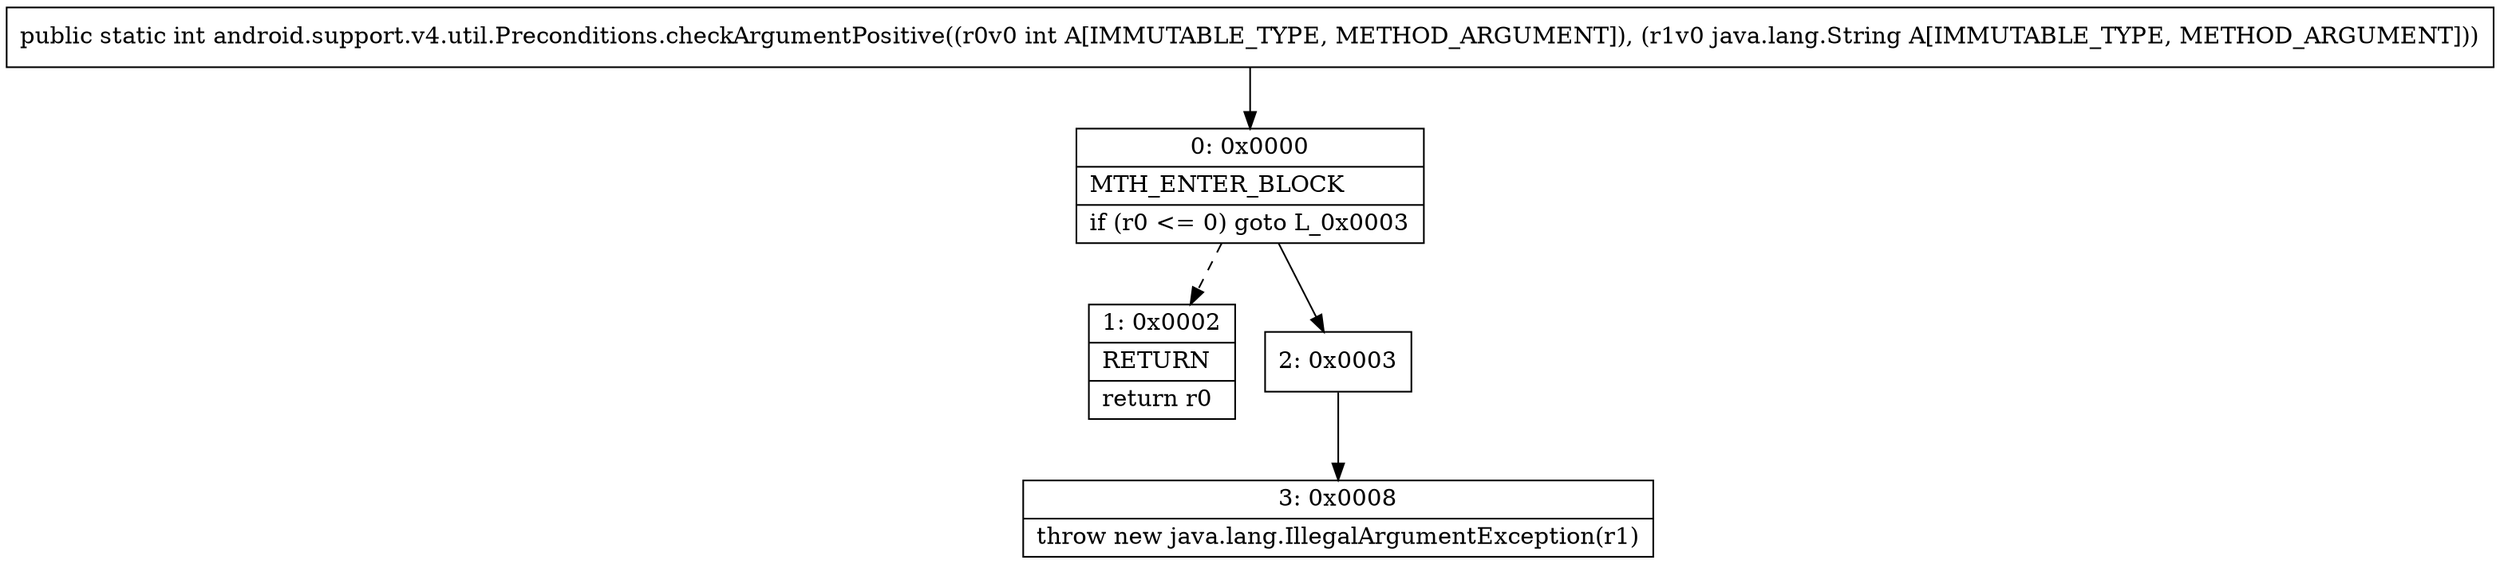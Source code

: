 digraph "CFG forandroid.support.v4.util.Preconditions.checkArgumentPositive(ILjava\/lang\/String;)I" {
Node_0 [shape=record,label="{0\:\ 0x0000|MTH_ENTER_BLOCK\l|if (r0 \<= 0) goto L_0x0003\l}"];
Node_1 [shape=record,label="{1\:\ 0x0002|RETURN\l|return r0\l}"];
Node_2 [shape=record,label="{2\:\ 0x0003}"];
Node_3 [shape=record,label="{3\:\ 0x0008|throw new java.lang.IllegalArgumentException(r1)\l}"];
MethodNode[shape=record,label="{public static int android.support.v4.util.Preconditions.checkArgumentPositive((r0v0 int A[IMMUTABLE_TYPE, METHOD_ARGUMENT]), (r1v0 java.lang.String A[IMMUTABLE_TYPE, METHOD_ARGUMENT])) }"];
MethodNode -> Node_0;
Node_0 -> Node_1[style=dashed];
Node_0 -> Node_2;
Node_2 -> Node_3;
}

